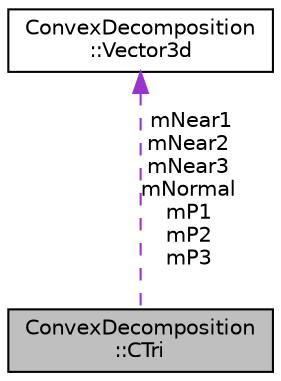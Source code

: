 digraph "ConvexDecomposition::CTri"
{
  edge [fontname="Helvetica",fontsize="10",labelfontname="Helvetica",labelfontsize="10"];
  node [fontname="Helvetica",fontsize="10",shape=record];
  Node1 [label="ConvexDecomposition\l::CTri",height=0.2,width=0.4,color="black", fillcolor="grey75", style="filled", fontcolor="black"];
  Node2 -> Node1 [dir="back",color="darkorchid3",fontsize="10",style="dashed",label=" mNear1\nmNear2\nmNear3\nmNormal\nmP1\nmP2\nmP3" ,fontname="Helvetica"];
  Node2 [label="ConvexDecomposition\l::Vector3d",height=0.2,width=0.4,color="black", fillcolor="white", style="filled",URL="$class_convex_decomposition_1_1_vector3d.html"];
}
